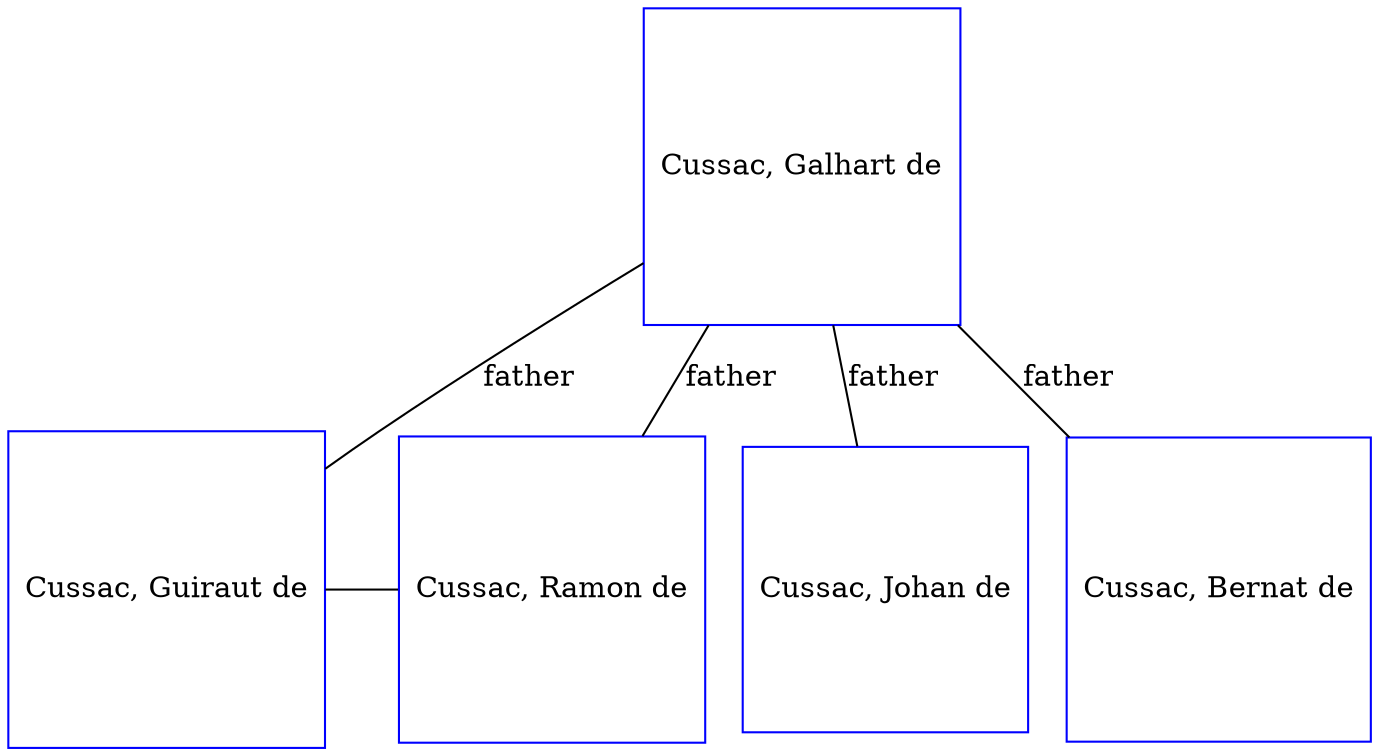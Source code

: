 digraph D {
    edge [dir=none];    node [shape=box];    "021191"   [label="Cussac, Guiraut de", shape=box, regular=1, color="blue"] ;
"021190"   [label="Cussac, Ramon de", shape=box, regular=1, color="blue"] ;
"025256"   [label="Cussac, Johan de", shape=box, regular=1, color="blue"] ;
"025257"   [label="Cussac, Bernat de", shape=box, regular=1, color="blue"] ;
"025254"   [label="Cussac, Galhart de", shape=box, regular=1, color="blue"] ;
{rank=same; 021191->021190};
025254->021191 [label="father",arrowsize=0.0]; 
025254->021190 [label="father",arrowsize=0.0]; 
025254->025256 [label="father",arrowsize=0.0]; 
025254->025257 [label="father",arrowsize=0.0]; 
}